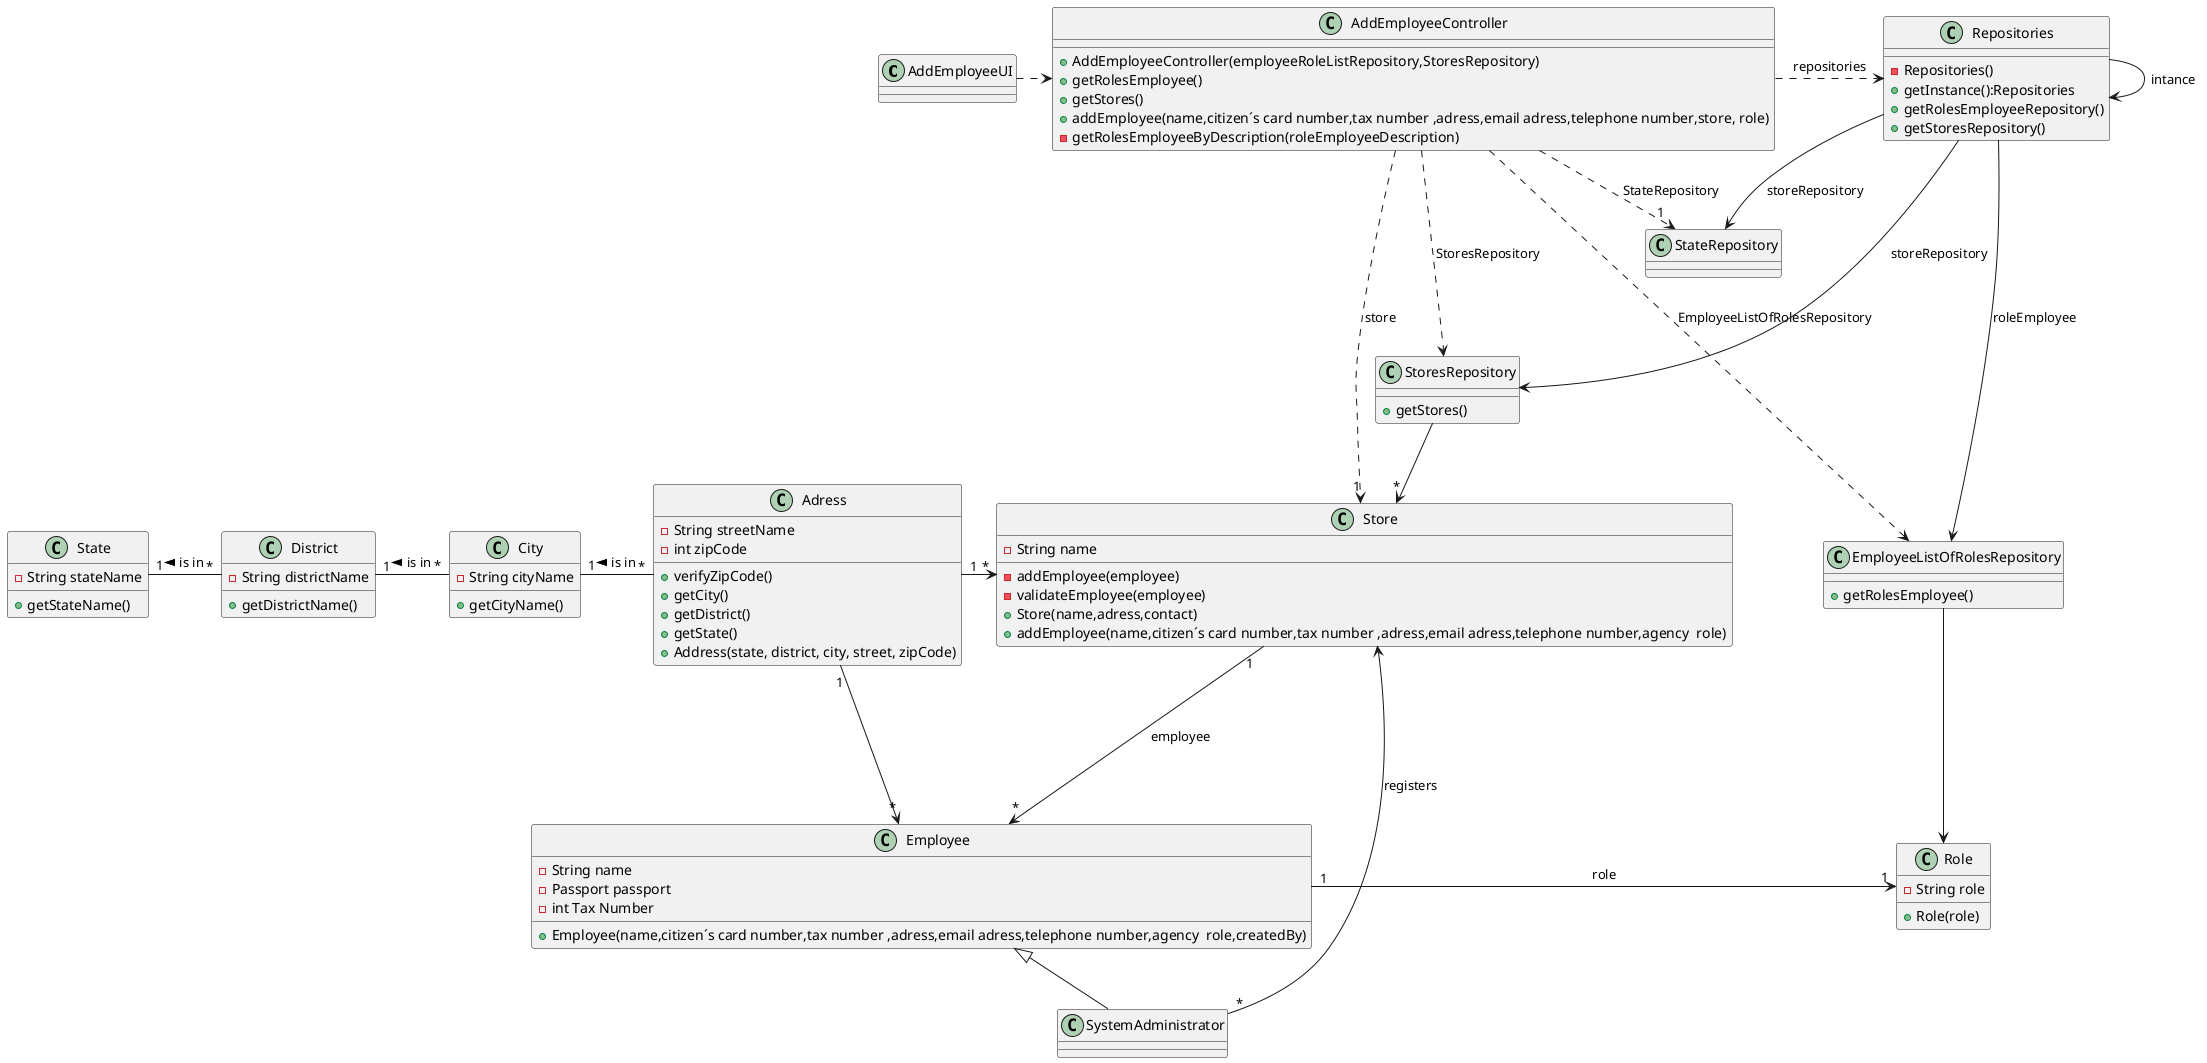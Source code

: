 @startuml
'https://plantuml.com/class-diagram

class AddEmployeeUI

class Adress

class AddEmployeeController

class Repositories

class Employee

class Store

class Role

class SystemAdministrator

class StoresRepository

class EmployeeListOfRolesRepository

class State

class City

class District

class StateRepository

class State{
 - String stateName

    +getStateName()
}

class District{
- String districtName

    +getDistrictName()
}

class City{
- String cityName

    +getCityName()
}

class Adress{
 -String streetName
    -int zipCode

    +verifyZipCode()
    +getCity()
    +getDistrict()
    +getState()
    +Address(state, district, city, street, zipCode)
}

class Role{
-String role
+Role(role)
}

class SystemAdministrator{
}

class Employee{
-String name
-Passport passport
-int Tax Number
+Employee(name,citizen´s card number,tax number ,adress,email adress,telephone number,agency  role,createdBy)
}

class StoresRepository{
+getStores()

}

class EmployeeListOfRolesRepository{
+getRolesEmployee()

}

class AddEmployeeUI{
}

class AddEmployeeController{
+AddEmployeeController(employeeRoleListRepository,StoresRepository)
+getRolesEmployee()
+getStores()
+addEmployee(name,citizen´s card number,tax number ,adress,email adress,telephone number,store, role)
-getRolesEmployeeByDescription(roleEmployeeDescription)
}

class Repositories{
-Repositories()
+getInstance():Repositories
+getRolesEmployeeRepository()
+getStoresRepository()
}

class Store{
-String name
-addEmployee(employee)
-validateEmployee(employee)
+Store(name,adress,contact)
+addEmployee(name,citizen´s card number,tax number ,adress,email adress,telephone number,agency  role)
}


AddEmployeeUI .> AddEmployeeController

AddEmployeeController ..> "1" Store : store

AddEmployeeController ...> EmployeeListOfRolesRepository :EmployeeListOfRolesRepository

AddEmployeeController ..> StoresRepository : StoresRepository

Store "1" ---> "*" Employee : employee

Repositories -> Repositories:intance

Repositories ---> StoresRepository: storeRepository

Repositories ----> EmployeeListOfRolesRepository:roleEmployee

AddEmployeeController .>  Repositories : repositories

StoresRepository --> "*" Store

Employee <|-- SystemAdministrator

Store <- "*" SystemAdministrator : registers

EmployeeListOfRolesRepository ---> Role

Employee "1" -> "1" Role : role

Adress "1" -> "*"  Store

Adress "1" --> "*" Employee

Adress "*" -left- "1" City:is in >

City "*" -left- "1" District : is in >

District "*" -left- "1" State : is in >

AddEmployeeController ..> "1" StateRepository : StateRepository

Repositories -> StateRepository: storeRepository

StateRepository -left[hidden].> StateRepository

@enduml